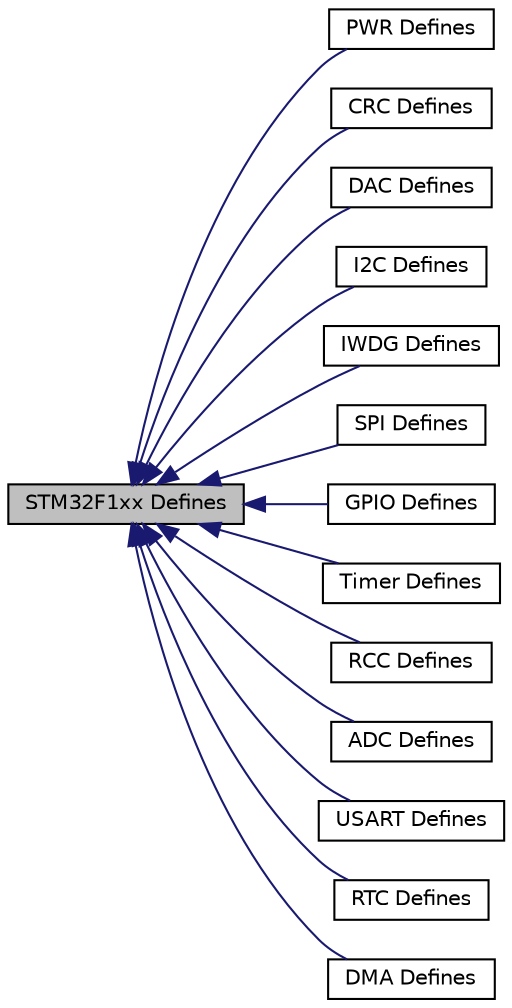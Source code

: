 digraph "STM32F1xx Defines"
{
  edge [fontname="Helvetica",fontsize="10",labelfontname="Helvetica",labelfontsize="10"];
  node [fontname="Helvetica",fontsize="10",shape=record];
  rankdir=LR;
  Node8 [label="PWR Defines",height=0.2,width=0.4,color="black", fillcolor="white", style="filled",URL="$group__pwr__defines.html",tooltip="Defined Constants and Types for the STM32F1xx PWR Control"];
  Node0 [label="STM32F1xx Defines",height=0.2,width=0.4,color="black", fillcolor="grey75", style="filled" fontcolor="black"];
  Node2 [label="CRC Defines",height=0.2,width=0.4,color="black", fillcolor="white", style="filled",URL="$group__crc__defines.html",tooltip="libopencm3 Defined Constants and Types for the STM32F1xx CRC Generator "];
  Node3 [label="DAC Defines",height=0.2,width=0.4,color="black", fillcolor="white", style="filled",URL="$group__dac__defines.html",tooltip="Defined Constants and Types for the STM32F1xx DAC"];
  Node6 [label="I2C Defines",height=0.2,width=0.4,color="black", fillcolor="white", style="filled",URL="$group__i2c__defines.html",tooltip="Defined Constants and Types for the STM32F1xx I2C "];
  Node7 [label="IWDG Defines",height=0.2,width=0.4,color="black", fillcolor="white", style="filled",URL="$group__iwdg__defines.html",tooltip="Defined Constants and Types for the STM32F1xx Independent Watchdog Timer"];
  Node11 [label="SPI Defines",height=0.2,width=0.4,color="black", fillcolor="white", style="filled",URL="$group__spi__defines.html",tooltip="Defined Constants and Types for the STM32F1xx SPI"];
  Node5 [label="GPIO Defines",height=0.2,width=0.4,color="black", fillcolor="white", style="filled",URL="$group__gpio__defines.html",tooltip="Defined Constants and Types for the STM32F1xx General Purpose I/O"];
  Node12 [label="Timer Defines",height=0.2,width=0.4,color="black", fillcolor="white", style="filled",URL="$group__timer__defines.html",tooltip="libopencm3 Defined Constants and Types for the STM32F1xx Timers"];
  Node9 [label="RCC Defines",height=0.2,width=0.4,color="black", fillcolor="white", style="filled",URL="$group__STM32F1xx__rcc__defines.html",tooltip="libopencm3 STM32F1xx Reset and Clock Control"];
  Node1 [label="ADC Defines",height=0.2,width=0.4,color="black", fillcolor="white", style="filled",URL="$group__adc__defines.html",tooltip="Defined Constants and Types for the STM32F1xx Analog to Digital Converters"];
  Node13 [label="USART Defines",height=0.2,width=0.4,color="black", fillcolor="white", style="filled",URL="$group__usart__defines.html",tooltip="Defined Constants and Types for the STM32F1xx USART"];
  Node10 [label="RTC Defines",height=0.2,width=0.4,color="black", fillcolor="white", style="filled",URL="$group__rtc__defines.html",tooltip="Defined Constants and Types for the STM32F1xx Real Time Clock"];
  Node4 [label="DMA Defines",height=0.2,width=0.4,color="black", fillcolor="white", style="filled",URL="$group__dma__defines.html",tooltip="Defined Constants and Types for the STM32F1xx DMA Controller."];
  Node0->Node1 [shape=plaintext, color="midnightblue", dir="back", style="solid"];
  Node0->Node2 [shape=plaintext, color="midnightblue", dir="back", style="solid"];
  Node0->Node3 [shape=plaintext, color="midnightblue", dir="back", style="solid"];
  Node0->Node4 [shape=plaintext, color="midnightblue", dir="back", style="solid"];
  Node0->Node5 [shape=plaintext, color="midnightblue", dir="back", style="solid"];
  Node0->Node6 [shape=plaintext, color="midnightblue", dir="back", style="solid"];
  Node0->Node7 [shape=plaintext, color="midnightblue", dir="back", style="solid"];
  Node0->Node8 [shape=plaintext, color="midnightblue", dir="back", style="solid"];
  Node0->Node9 [shape=plaintext, color="midnightblue", dir="back", style="solid"];
  Node0->Node10 [shape=plaintext, color="midnightblue", dir="back", style="solid"];
  Node0->Node11 [shape=plaintext, color="midnightblue", dir="back", style="solid"];
  Node0->Node12 [shape=plaintext, color="midnightblue", dir="back", style="solid"];
  Node0->Node13 [shape=plaintext, color="midnightblue", dir="back", style="solid"];
}
